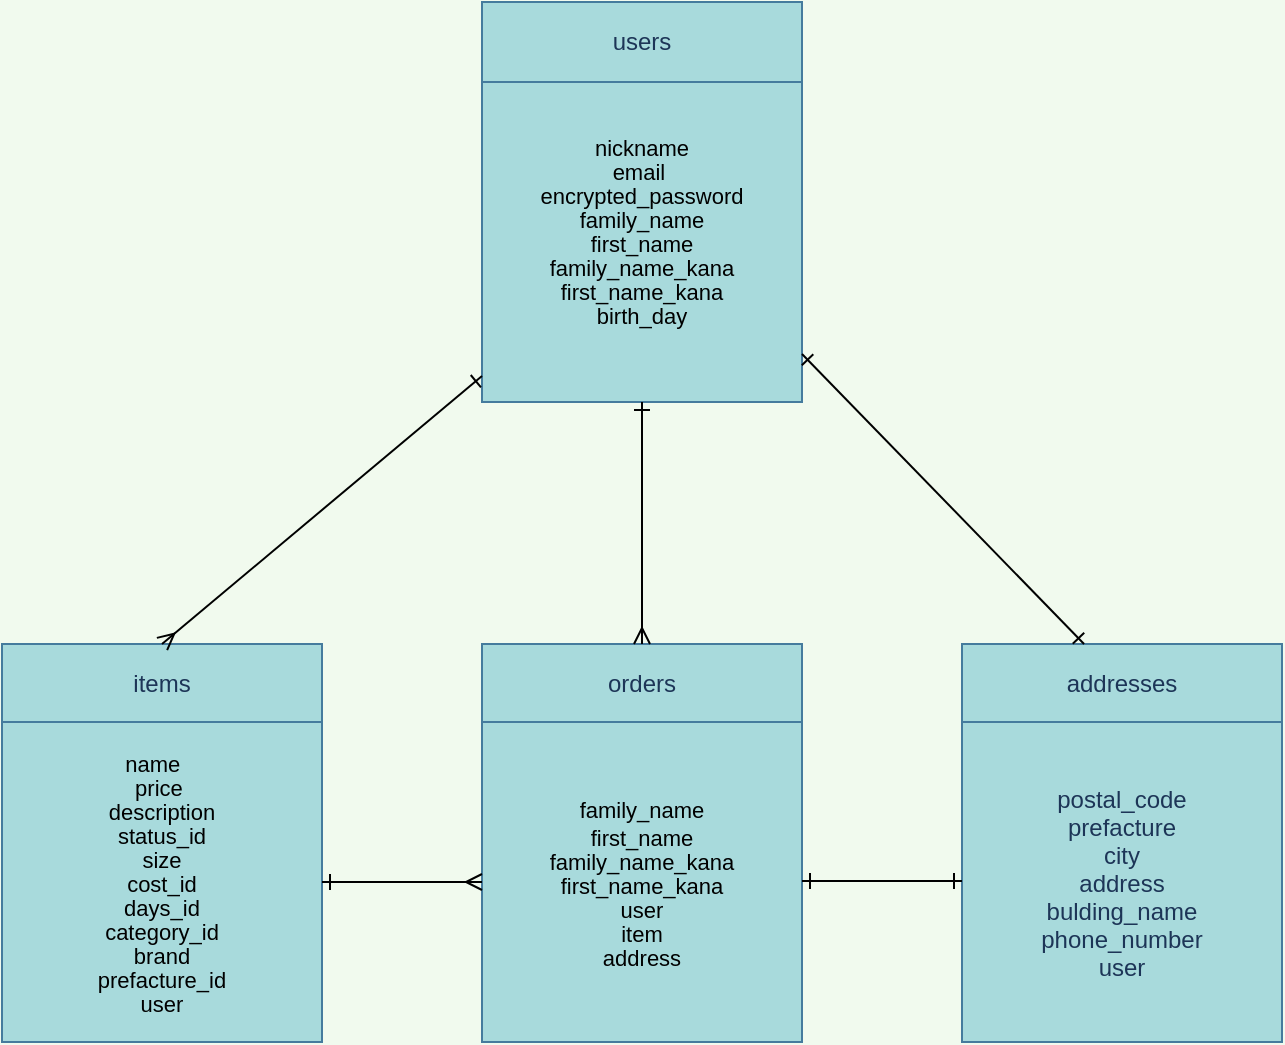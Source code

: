 <mxfile version="13.6.5">
    <diagram id="lsq_WWBgtWujsGOjRIQh" name="ページ1">
        <mxGraphModel dx="898" dy="574" grid="1" gridSize="10" guides="1" tooltips="1" connect="1" arrows="1" fold="1" page="1" pageScale="1" pageWidth="827" pageHeight="1169" background="#F1FAEE" math="0" shadow="0">
            <root>
                <mxCell id="0"/>
                <mxCell id="1" parent="0"/>
                <mxCell id="4" value="&lt;p class=&quot;p1&quot; style=&quot;margin: 0px ; font-stretch: normal ; font-size: 11px ; line-height: normal ; color: rgb(0 , 0 , 0)&quot;&gt;&lt;span class=&quot;s1&quot;&gt;nickname&lt;/span&gt;&lt;/p&gt;&lt;p class=&quot;p1&quot; style=&quot;margin: 0px ; font-stretch: normal ; font-size: 11px ; line-height: normal ; color: rgb(0 , 0 , 0)&quot;&gt;&lt;span class=&quot;s1&quot;&gt;&lt;/span&gt;&lt;/p&gt;&lt;p class=&quot;p1&quot; style=&quot;margin: 0px ; font-stretch: normal ; font-size: 11px ; line-height: normal ; color: rgb(0 , 0 , 0)&quot;&gt;&lt;span class=&quot;s1&quot;&gt;email&lt;span class=&quot;Apple-converted-space&quot;&gt;&amp;nbsp;&lt;/span&gt;&lt;/span&gt;&lt;/p&gt;&lt;p class=&quot;p1&quot; style=&quot;margin: 0px ; font-stretch: normal ; font-size: 11px ; line-height: normal ; color: rgb(0 , 0 , 0)&quot;&gt;&lt;span class=&quot;s1&quot;&gt;&lt;span class=&quot;Apple-converted-space&quot;&gt;encrypted_password&lt;/span&gt;&lt;/span&gt;&lt;/p&gt;&lt;p class=&quot;p1&quot; style=&quot;margin: 0px ; font-stretch: normal ; font-size: 11px ; line-height: normal ; color: rgb(0 , 0 , 0)&quot;&gt;&lt;span class=&quot;s1&quot;&gt;&lt;/span&gt;&lt;/p&gt;&lt;p class=&quot;p1&quot; style=&quot;margin: 0px ; font-stretch: normal ; font-size: 11px ; line-height: normal ; color: rgb(0 , 0 , 0)&quot;&gt;&lt;span class=&quot;s1&quot;&gt;family_name&lt;/span&gt;&lt;/p&gt;&lt;p class=&quot;p1&quot; style=&quot;margin: 0px ; font-stretch: normal ; font-size: 11px ; line-height: normal ; color: rgb(0 , 0 , 0)&quot;&gt;&lt;span class=&quot;s1&quot;&gt;&lt;/span&gt;&lt;/p&gt;&lt;p class=&quot;p1&quot; style=&quot;margin: 0px ; font-stretch: normal ; font-size: 11px ; line-height: normal ; color: rgb(0 , 0 , 0)&quot;&gt;&lt;span class=&quot;s1&quot;&gt;first_name&lt;/span&gt;&lt;/p&gt;&lt;p class=&quot;p1&quot; style=&quot;margin: 0px ; font-stretch: normal ; font-size: 11px ; line-height: normal ; color: rgb(0 , 0 , 0)&quot;&gt;&lt;span class=&quot;s1&quot;&gt;family_name_kana&lt;/span&gt;&lt;/p&gt;&lt;p class=&quot;p1&quot; style=&quot;margin: 0px ; font-stretch: normal ; font-size: 11px ; line-height: normal ; color: rgb(0 , 0 , 0)&quot;&gt;&lt;span class=&quot;s1&quot;&gt;&lt;/span&gt;&lt;/p&gt;&lt;p class=&quot;p1&quot; style=&quot;margin: 0px ; font-stretch: normal ; font-size: 11px ; line-height: normal ; color: rgb(0 , 0 , 0)&quot;&gt;&lt;span class=&quot;s1&quot;&gt;first_name_kana&lt;/span&gt;&lt;/p&gt;&lt;p class=&quot;p1&quot; style=&quot;margin: 0px ; font-stretch: normal ; font-size: 11px ; line-height: normal ; color: rgb(0 , 0 , 0)&quot;&gt;&lt;span class=&quot;s1&quot;&gt;&lt;/span&gt;&lt;/p&gt;&lt;p class=&quot;p1&quot; style=&quot;margin: 0px ; font-stretch: normal ; font-size: 11px ; line-height: normal ; color: rgb(0 , 0 , 0)&quot;&gt;&lt;span class=&quot;s1&quot;&gt;birth_day&lt;/span&gt;&lt;/p&gt;&lt;p class=&quot;p1&quot; style=&quot;margin: 0px ; font-stretch: normal ; font-size: 11px ; line-height: normal ; color: rgb(0 , 0 , 0)&quot;&gt;&lt;span class=&quot;s1&quot;&gt;&lt;br&gt;&lt;/span&gt;&lt;/p&gt;" style="whiteSpace=wrap;html=1;aspect=fixed;rounded=0;sketch=0;fillColor=#A8DADC;strokeColor=#457B9D;fontColor=#1D3557;" parent="1" vertex="1">
                    <mxGeometry x="280" y="80" width="160" height="160" as="geometry"/>
                </mxCell>
                <mxCell id="5" value="orders" style="rounded=0;whiteSpace=wrap;html=1;sketch=0;fillColor=#A8DADC;strokeColor=#457B9D;fontColor=#1D3557;" parent="1" vertex="1">
                    <mxGeometry x="280" y="361" width="160" height="39" as="geometry"/>
                </mxCell>
                <mxCell id="16" value="&lt;span style=&quot;color: rgb(0 , 0 , 0) ; font-size: 11px&quot;&gt;family_name&lt;/span&gt;&lt;br&gt;&lt;p class=&quot;p1&quot; style=&quot;margin: 0px ; font-stretch: normal ; font-size: 11px ; line-height: normal ; color: rgb(0 , 0 , 0)&quot;&gt;&lt;span class=&quot;s1&quot;&gt;&lt;/span&gt;&lt;/p&gt;&lt;p class=&quot;p1&quot; style=&quot;margin: 0px ; font-stretch: normal ; font-size: 11px ; line-height: normal ; color: rgb(0 , 0 , 0)&quot;&gt;&lt;span class=&quot;s1&quot;&gt;first_name&lt;/span&gt;&lt;/p&gt;&lt;p class=&quot;p1&quot; style=&quot;margin: 0px ; font-stretch: normal ; font-size: 11px ; line-height: normal ; color: rgb(0 , 0 , 0)&quot;&gt;&lt;span class=&quot;s1&quot;&gt;family_name_kana&lt;/span&gt;&lt;/p&gt;&lt;p class=&quot;p1&quot; style=&quot;margin: 0px ; font-stretch: normal ; font-size: 11px ; line-height: normal ; color: rgb(0 , 0 , 0)&quot;&gt;&lt;span class=&quot;s1&quot;&gt;&lt;/span&gt;&lt;/p&gt;&lt;p class=&quot;p1&quot; style=&quot;margin: 0px ; font-stretch: normal ; font-size: 11px ; line-height: normal ; color: rgb(0 , 0 , 0)&quot;&gt;&lt;span class=&quot;s1&quot;&gt;first_name_kana&lt;/span&gt;&lt;/p&gt;&lt;p class=&quot;p1&quot; style=&quot;margin: 0px ; font-stretch: normal ; font-size: 11px ; line-height: normal ; color: rgb(0 , 0 , 0)&quot;&gt;&lt;span class=&quot;s1&quot;&gt;user&lt;/span&gt;&lt;/p&gt;&lt;p class=&quot;p1&quot; style=&quot;margin: 0px ; font-stretch: normal ; font-size: 11px ; line-height: normal ; color: rgb(0 , 0 , 0)&quot;&gt;&lt;span class=&quot;s1&quot;&gt;item&lt;/span&gt;&lt;/p&gt;&lt;p class=&quot;p1&quot; style=&quot;margin: 0px ; font-stretch: normal ; font-size: 11px ; line-height: normal ; color: rgb(0 , 0 , 0)&quot;&gt;&lt;span class=&quot;s1&quot;&gt;address&lt;/span&gt;&lt;/p&gt;" style="whiteSpace=wrap;html=1;aspect=fixed;rounded=0;sketch=0;fillColor=#A8DADC;strokeColor=#457B9D;fontColor=#1D3557;" vertex="1" parent="1">
                    <mxGeometry x="280" y="400" width="160" height="160" as="geometry"/>
                </mxCell>
                <mxCell id="19" value="items" style="rounded=0;whiteSpace=wrap;html=1;sketch=0;fillColor=#A8DADC;strokeColor=#457B9D;fontColor=#1D3557;" vertex="1" parent="1">
                    <mxGeometry x="40" y="361" width="160" height="40" as="geometry"/>
                </mxCell>
                <mxCell id="20" value="users" style="rounded=0;whiteSpace=wrap;html=1;sketch=0;fillColor=#A8DADC;strokeColor=#457B9D;fontColor=#1D3557;" vertex="1" parent="1">
                    <mxGeometry x="280" y="40" width="160" height="40" as="geometry"/>
                </mxCell>
                <mxCell id="40" value="&lt;p class=&quot;p1&quot; style=&quot;margin: 0px ; font-stretch: normal ; font-size: 11px ; line-height: normal ; color: rgb(0 , 0 , 0)&quot;&gt;&lt;span style=&quot;color: rgb(29 , 53 , 87) ; font-size: 12px&quot;&gt;postal_code&lt;/span&gt;&lt;br style=&quot;color: rgb(29 , 53 , 87) ; font-size: 12px&quot;&gt;&lt;span style=&quot;color: rgb(29 , 53 , 87) ; font-size: 12px&quot;&gt;prefacture&lt;/span&gt;&lt;br style=&quot;color: rgb(29 , 53 , 87) ; font-size: 12px&quot;&gt;&lt;span style=&quot;color: rgb(29 , 53 , 87) ; font-size: 12px&quot;&gt;city&lt;/span&gt;&lt;br style=&quot;color: rgb(29 , 53 , 87) ; font-size: 12px&quot;&gt;&lt;span style=&quot;color: rgb(29 , 53 , 87) ; font-size: 12px&quot;&gt;address&lt;/span&gt;&lt;br style=&quot;color: rgb(29 , 53 , 87) ; font-size: 12px&quot;&gt;&lt;span style=&quot;color: rgb(29 , 53 , 87) ; font-size: 12px&quot;&gt;bulding_name&lt;/span&gt;&lt;br style=&quot;color: rgb(29 , 53 , 87) ; font-size: 12px&quot;&gt;&lt;span style=&quot;color: rgb(29 , 53 , 87) ; font-size: 12px&quot;&gt;phone_number&lt;/span&gt;&lt;br style=&quot;color: rgb(29 , 53 , 87) ; font-size: 12px&quot;&gt;&lt;span style=&quot;color: rgb(29 , 53 , 87) ; font-size: 12px&quot;&gt;user&lt;/span&gt;&lt;br&gt;&lt;/p&gt;" style="whiteSpace=wrap;html=1;aspect=fixed;rounded=0;sketch=0;fillColor=#A8DADC;strokeColor=#457B9D;fontColor=#1D3557;" vertex="1" parent="1">
                    <mxGeometry x="520" y="400" width="160" height="160" as="geometry"/>
                </mxCell>
                <mxCell id="41" value="&lt;span&gt;addresses&lt;/span&gt;" style="rounded=0;whiteSpace=wrap;html=1;sketch=0;fillColor=#A8DADC;strokeColor=#457B9D;fontColor=#1D3557;" vertex="1" parent="1">
                    <mxGeometry x="520" y="361" width="160" height="39" as="geometry"/>
                </mxCell>
                <mxCell id="45" value="" style="endArrow=ERone;html=1;strokeColor=#000000;entryX=1;entryY=0.85;entryDx=0;entryDy=0;entryPerimeter=0;startArrow=ERone;startFill=0;endFill=0;" edge="1" parent="1" source="41" target="4">
                    <mxGeometry width="50" height="50" relative="1" as="geometry">
                        <mxPoint x="250" y="320" as="sourcePoint"/>
                        <mxPoint x="390" y="260" as="targetPoint"/>
                    </mxGeometry>
                </mxCell>
                <mxCell id="2" value="&lt;p class=&quot;p1&quot; style=&quot;margin: 0px ; font-stretch: normal ; font-size: 11px ; line-height: normal ; color: rgb(0 , 0 , 0)&quot;&gt;&lt;span class=&quot;s1&quot;&gt;name&lt;span class=&quot;Apple-converted-space&quot;&gt;&amp;nbsp; &amp;nbsp;&lt;/span&gt;&lt;/span&gt;&lt;/p&gt;&lt;p class=&quot;p1&quot; style=&quot;margin: 0px ; font-stretch: normal ; font-size: 11px ; line-height: normal ; color: rgb(0 , 0 , 0)&quot;&gt;&lt;span class=&quot;s1&quot;&gt;&lt;span class=&quot;Apple-converted-space&quot;&gt;&lt;/span&gt;&lt;/span&gt;&lt;/p&gt;&lt;p class=&quot;p1&quot; style=&quot;margin: 0px ; font-stretch: normal ; font-size: 11px ; line-height: normal ; color: rgb(0 , 0 , 0)&quot;&gt;&lt;span class=&quot;s1&quot;&gt;price&amp;nbsp;&lt;/span&gt;&lt;/p&gt;&lt;p class=&quot;p1&quot; style=&quot;margin: 0px ; font-stretch: normal ; font-size: 11px ; line-height: normal ; color: rgb(0 , 0 , 0)&quot;&gt;&lt;span class=&quot;s1&quot;&gt;&lt;/span&gt;&lt;/p&gt;&lt;p class=&quot;p1&quot; style=&quot;margin: 0px ; font-stretch: normal ; font-size: 11px ; line-height: normal ; color: rgb(0 , 0 , 0)&quot;&gt;&lt;span class=&quot;s1&quot;&gt;description&lt;/span&gt;&lt;/p&gt;&lt;p class=&quot;p1&quot; style=&quot;margin: 0px ; font-stretch: normal ; font-size: 11px ; line-height: normal ; color: rgb(0 , 0 , 0)&quot;&gt;&lt;span class=&quot;s1&quot;&gt;&lt;/span&gt;&lt;/p&gt;&lt;p class=&quot;p1&quot; style=&quot;margin: 0px ; font-stretch: normal ; font-size: 11px ; line-height: normal ; color: rgb(0 , 0 , 0)&quot;&gt;&lt;span class=&quot;s1&quot;&gt;status_id&lt;/span&gt;&lt;/p&gt;&lt;p class=&quot;p1&quot; style=&quot;margin: 0px ; font-stretch: normal ; font-size: 11px ; line-height: normal ; color: rgb(0 , 0 , 0)&quot;&gt;&lt;span class=&quot;s1&quot;&gt;&lt;span class=&quot;Apple-converted-space&quot;&gt;size&lt;/span&gt;&lt;/span&gt;&lt;/p&gt;&lt;p class=&quot;p1&quot; style=&quot;margin: 0px ; font-stretch: normal ; font-size: 11px ; line-height: normal ; color: rgb(0 , 0 , 0)&quot;&gt;&lt;span class=&quot;s1&quot;&gt;&lt;span class=&quot;Apple-converted-space&quot;&gt;cost_id&lt;/span&gt;&lt;/span&gt;&lt;/p&gt;&lt;p class=&quot;p1&quot; style=&quot;margin: 0px ; font-stretch: normal ; font-size: 11px ; line-height: normal ; color: rgb(0 , 0 , 0)&quot;&gt;&lt;span class=&quot;s1&quot;&gt;&lt;span class=&quot;Apple-converted-space&quot;&gt;days_id&lt;/span&gt;&lt;/span&gt;&lt;/p&gt;&lt;p class=&quot;p1&quot; style=&quot;margin: 0px ; font-stretch: normal ; font-size: 11px ; line-height: normal ; color: rgb(0 , 0 , 0)&quot;&gt;&lt;span class=&quot;s1&quot;&gt;&lt;span class=&quot;Apple-converted-space&quot;&gt;category_id&lt;/span&gt;&lt;/span&gt;&lt;/p&gt;&lt;p class=&quot;p1&quot; style=&quot;margin: 0px ; font-stretch: normal ; font-size: 11px ; line-height: normal ; color: rgb(0 , 0 , 0)&quot;&gt;&lt;span class=&quot;s1&quot;&gt;&lt;span class=&quot;Apple-converted-space&quot;&gt;brand&lt;/span&gt;&lt;/span&gt;&lt;/p&gt;&lt;p class=&quot;p1&quot; style=&quot;margin: 0px ; font-stretch: normal ; font-size: 11px ; line-height: normal ; color: rgb(0 , 0 , 0)&quot;&gt;&lt;span class=&quot;s1&quot;&gt;&lt;span class=&quot;Apple-converted-space&quot;&gt;prefacture_id&lt;/span&gt;&lt;/span&gt;&lt;/p&gt;&lt;p class=&quot;p1&quot; style=&quot;margin: 0px ; font-stretch: normal ; font-size: 11px ; line-height: normal ; color: rgb(0 , 0 , 0)&quot;&gt;&lt;span class=&quot;s1&quot;&gt;&lt;span class=&quot;Apple-converted-space&quot;&gt;user&lt;/span&gt;&lt;/span&gt;&lt;/p&gt;" style="whiteSpace=wrap;html=1;aspect=fixed;rounded=0;sketch=0;fillColor=#A8DADC;strokeColor=#457B9D;fontColor=#1D3557;" parent="1" vertex="1">
                    <mxGeometry x="40" y="400" width="160" height="160" as="geometry"/>
                </mxCell>
                <mxCell id="48" value="" style="endArrow=ERone;html=1;strokeColor=#000000;exitX=0.5;exitY=0;exitDx=0;exitDy=0;startArrow=ERmany;startFill=0;endFill=0;" edge="1" parent="1" source="19" target="4">
                    <mxGeometry width="50" height="50" relative="1" as="geometry">
                        <mxPoint x="250" y="320" as="sourcePoint"/>
                        <mxPoint x="300" y="270" as="targetPoint"/>
                    </mxGeometry>
                </mxCell>
                <mxCell id="49" value="" style="endArrow=ERone;html=1;strokeColor=#000000;startArrow=ERmany;startFill=0;endFill=0;entryX=0.5;entryY=1;entryDx=0;entryDy=0;" edge="1" parent="1" source="5" target="4">
                    <mxGeometry width="50" height="50" relative="1" as="geometry">
                        <mxPoint x="130" y="371" as="sourcePoint"/>
                        <mxPoint x="290" y="237" as="targetPoint"/>
                    </mxGeometry>
                </mxCell>
                <mxCell id="50" value="" style="endArrow=ERone;html=1;strokeColor=#000000;startArrow=ERmany;startFill=0;endFill=0;exitX=0;exitY=0.5;exitDx=0;exitDy=0;" edge="1" parent="1" source="16" target="2">
                    <mxGeometry width="50" height="50" relative="1" as="geometry">
                        <mxPoint x="270" y="480" as="sourcePoint"/>
                        <mxPoint x="190" y="380" as="targetPoint"/>
                    </mxGeometry>
                </mxCell>
                <mxCell id="51" value="" style="endArrow=ERone;html=1;strokeColor=#000000;startArrow=ERone;startFill=0;endFill=0;exitX=0;exitY=0.5;exitDx=0;exitDy=0;" edge="1" parent="1">
                    <mxGeometry width="50" height="50" relative="1" as="geometry">
                        <mxPoint x="520" y="479.5" as="sourcePoint"/>
                        <mxPoint x="440" y="479.5" as="targetPoint"/>
                    </mxGeometry>
                </mxCell>
            </root>
        </mxGraphModel>
    </diagram>
</mxfile>